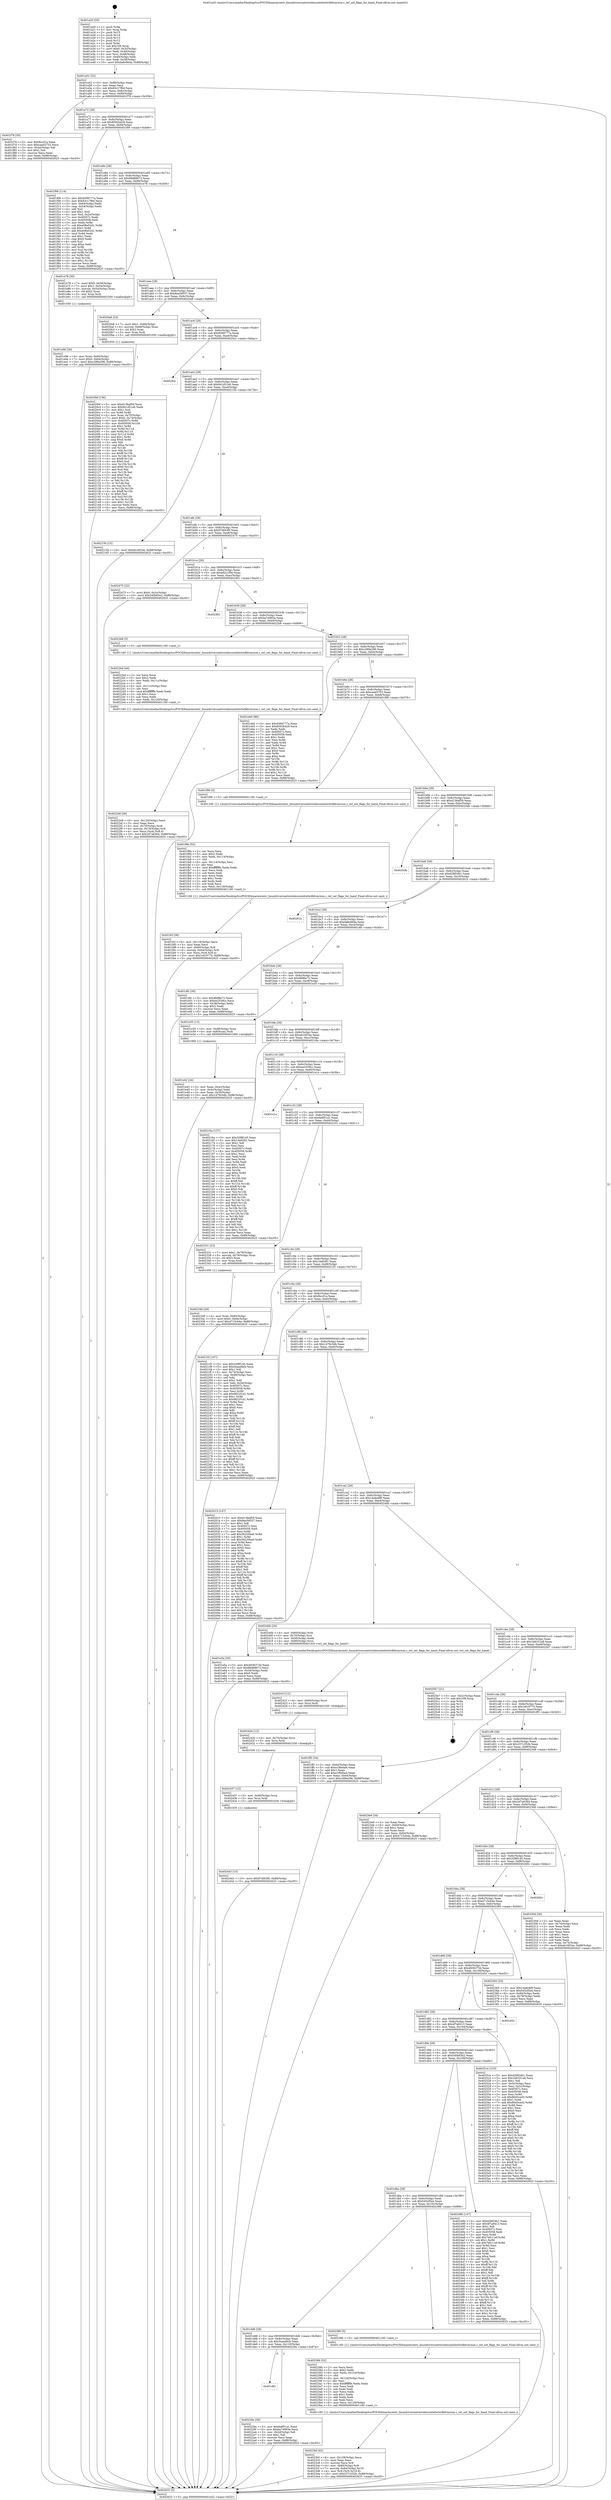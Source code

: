 digraph "0x401a20" {
  label = "0x401a20 (/mnt/c/Users/mathe/Desktop/tcc/POCII/binaries/extr_linuxdriversnetwirelessinteliwlwifidvmrxon.c_iwl_set_flags_for_band_Final-ollvm.out::main(0))"
  labelloc = "t"
  node[shape=record]

  Entry [label="",width=0.3,height=0.3,shape=circle,fillcolor=black,style=filled]
  "0x401a52" [label="{
     0x401a52 [32]\l
     | [instrs]\l
     &nbsp;&nbsp;0x401a52 \<+6\>: mov -0x88(%rbp),%eax\l
     &nbsp;&nbsp;0x401a58 \<+2\>: mov %eax,%ecx\l
     &nbsp;&nbsp;0x401a5a \<+6\>: sub $0x83c17f6d,%ecx\l
     &nbsp;&nbsp;0x401a60 \<+6\>: mov %eax,-0x8c(%rbp)\l
     &nbsp;&nbsp;0x401a66 \<+6\>: mov %ecx,-0x90(%rbp)\l
     &nbsp;&nbsp;0x401a6c \<+6\>: je 0000000000401f78 \<main+0x558\>\l
  }"]
  "0x401f78" [label="{
     0x401f78 [30]\l
     | [instrs]\l
     &nbsp;&nbsp;0x401f78 \<+5\>: mov $0xfbccf1a,%eax\l
     &nbsp;&nbsp;0x401f7d \<+5\>: mov $0xcaad3753,%ecx\l
     &nbsp;&nbsp;0x401f82 \<+3\>: mov -0x2e(%rbp),%dl\l
     &nbsp;&nbsp;0x401f85 \<+3\>: test $0x1,%dl\l
     &nbsp;&nbsp;0x401f88 \<+3\>: cmovne %ecx,%eax\l
     &nbsp;&nbsp;0x401f8b \<+6\>: mov %eax,-0x88(%rbp)\l
     &nbsp;&nbsp;0x401f91 \<+5\>: jmp 0000000000402625 \<main+0xc05\>\l
  }"]
  "0x401a72" [label="{
     0x401a72 [28]\l
     | [instrs]\l
     &nbsp;&nbsp;0x401a72 \<+5\>: jmp 0000000000401a77 \<main+0x57\>\l
     &nbsp;&nbsp;0x401a77 \<+6\>: mov -0x8c(%rbp),%eax\l
     &nbsp;&nbsp;0x401a7d \<+5\>: sub $0x8592b429,%eax\l
     &nbsp;&nbsp;0x401a82 \<+6\>: mov %eax,-0x94(%rbp)\l
     &nbsp;&nbsp;0x401a88 \<+6\>: je 0000000000401f06 \<main+0x4e6\>\l
  }"]
  Exit [label="",width=0.3,height=0.3,shape=circle,fillcolor=black,style=filled,peripheries=2]
  "0x401f06" [label="{
     0x401f06 [114]\l
     | [instrs]\l
     &nbsp;&nbsp;0x401f06 \<+5\>: mov $0x9399777a,%eax\l
     &nbsp;&nbsp;0x401f0b \<+5\>: mov $0x83c17f6d,%ecx\l
     &nbsp;&nbsp;0x401f10 \<+3\>: mov -0x64(%rbp),%edx\l
     &nbsp;&nbsp;0x401f13 \<+3\>: cmp -0x54(%rbp),%edx\l
     &nbsp;&nbsp;0x401f16 \<+4\>: setl %sil\l
     &nbsp;&nbsp;0x401f1a \<+4\>: and $0x1,%sil\l
     &nbsp;&nbsp;0x401f1e \<+4\>: mov %sil,-0x2e(%rbp)\l
     &nbsp;&nbsp;0x401f22 \<+7\>: mov 0x40507c,%edx\l
     &nbsp;&nbsp;0x401f29 \<+7\>: mov 0x405058,%edi\l
     &nbsp;&nbsp;0x401f30 \<+3\>: mov %edx,%r8d\l
     &nbsp;&nbsp;0x401f33 \<+7\>: sub $0xe08a52d1,%r8d\l
     &nbsp;&nbsp;0x401f3a \<+4\>: sub $0x1,%r8d\l
     &nbsp;&nbsp;0x401f3e \<+7\>: add $0xe08a52d1,%r8d\l
     &nbsp;&nbsp;0x401f45 \<+4\>: imul %r8d,%edx\l
     &nbsp;&nbsp;0x401f49 \<+3\>: and $0x1,%edx\l
     &nbsp;&nbsp;0x401f4c \<+3\>: cmp $0x0,%edx\l
     &nbsp;&nbsp;0x401f4f \<+4\>: sete %sil\l
     &nbsp;&nbsp;0x401f53 \<+3\>: cmp $0xa,%edi\l
     &nbsp;&nbsp;0x401f56 \<+4\>: setl %r9b\l
     &nbsp;&nbsp;0x401f5a \<+3\>: mov %sil,%r10b\l
     &nbsp;&nbsp;0x401f5d \<+3\>: and %r9b,%r10b\l
     &nbsp;&nbsp;0x401f60 \<+3\>: xor %r9b,%sil\l
     &nbsp;&nbsp;0x401f63 \<+3\>: or %sil,%r10b\l
     &nbsp;&nbsp;0x401f66 \<+4\>: test $0x1,%r10b\l
     &nbsp;&nbsp;0x401f6a \<+3\>: cmovne %ecx,%eax\l
     &nbsp;&nbsp;0x401f6d \<+6\>: mov %eax,-0x88(%rbp)\l
     &nbsp;&nbsp;0x401f73 \<+5\>: jmp 0000000000402625 \<main+0xc05\>\l
  }"]
  "0x401a8e" [label="{
     0x401a8e [28]\l
     | [instrs]\l
     &nbsp;&nbsp;0x401a8e \<+5\>: jmp 0000000000401a93 \<main+0x73\>\l
     &nbsp;&nbsp;0x401a93 \<+6\>: mov -0x8c(%rbp),%eax\l
     &nbsp;&nbsp;0x401a99 \<+5\>: sub $0x88d88673,%eax\l
     &nbsp;&nbsp;0x401a9e \<+6\>: mov %eax,-0x98(%rbp)\l
     &nbsp;&nbsp;0x401aa4 \<+6\>: je 0000000000401e78 \<main+0x458\>\l
  }"]
  "0x402443" [label="{
     0x402443 [15]\l
     | [instrs]\l
     &nbsp;&nbsp;0x402443 \<+10\>: movl $0x97df43f0,-0x88(%rbp)\l
     &nbsp;&nbsp;0x40244d \<+5\>: jmp 0000000000402625 \<main+0xc05\>\l
  }"]
  "0x401e78" [label="{
     0x401e78 [30]\l
     | [instrs]\l
     &nbsp;&nbsp;0x401e78 \<+7\>: movl $0x0,-0x50(%rbp)\l
     &nbsp;&nbsp;0x401e7f \<+7\>: movl $0x1,-0x54(%rbp)\l
     &nbsp;&nbsp;0x401e86 \<+4\>: movslq -0x54(%rbp),%rax\l
     &nbsp;&nbsp;0x401e8a \<+4\>: shl $0x2,%rax\l
     &nbsp;&nbsp;0x401e8e \<+3\>: mov %rax,%rdi\l
     &nbsp;&nbsp;0x401e91 \<+5\>: call 0000000000401050 \<malloc@plt\>\l
     | [calls]\l
     &nbsp;&nbsp;0x401050 \{1\} (unknown)\l
  }"]
  "0x401aaa" [label="{
     0x401aaa [28]\l
     | [instrs]\l
     &nbsp;&nbsp;0x401aaa \<+5\>: jmp 0000000000401aaf \<main+0x8f\>\l
     &nbsp;&nbsp;0x401aaf \<+6\>: mov -0x8c(%rbp),%eax\l
     &nbsp;&nbsp;0x401ab5 \<+5\>: sub $0x8ea59557,%eax\l
     &nbsp;&nbsp;0x401aba \<+6\>: mov %eax,-0x9c(%rbp)\l
     &nbsp;&nbsp;0x401ac0 \<+6\>: je 00000000004020a8 \<main+0x688\>\l
  }"]
  "0x402437" [label="{
     0x402437 [12]\l
     | [instrs]\l
     &nbsp;&nbsp;0x402437 \<+4\>: mov -0x80(%rbp),%rcx\l
     &nbsp;&nbsp;0x40243b \<+3\>: mov %rcx,%rdi\l
     &nbsp;&nbsp;0x40243e \<+5\>: call 0000000000401030 \<free@plt\>\l
     | [calls]\l
     &nbsp;&nbsp;0x401030 \{1\} (unknown)\l
  }"]
  "0x4020a8" [label="{
     0x4020a8 [23]\l
     | [instrs]\l
     &nbsp;&nbsp;0x4020a8 \<+7\>: movl $0x1,-0x68(%rbp)\l
     &nbsp;&nbsp;0x4020af \<+4\>: movslq -0x68(%rbp),%rax\l
     &nbsp;&nbsp;0x4020b3 \<+4\>: shl $0x2,%rax\l
     &nbsp;&nbsp;0x4020b7 \<+3\>: mov %rax,%rdi\l
     &nbsp;&nbsp;0x4020ba \<+5\>: call 0000000000401050 \<malloc@plt\>\l
     | [calls]\l
     &nbsp;&nbsp;0x401050 \{1\} (unknown)\l
  }"]
  "0x401ac6" [label="{
     0x401ac6 [28]\l
     | [instrs]\l
     &nbsp;&nbsp;0x401ac6 \<+5\>: jmp 0000000000401acb \<main+0xab\>\l
     &nbsp;&nbsp;0x401acb \<+6\>: mov -0x8c(%rbp),%eax\l
     &nbsp;&nbsp;0x401ad1 \<+5\>: sub $0x9399777a,%eax\l
     &nbsp;&nbsp;0x401ad6 \<+6\>: mov %eax,-0xa0(%rbp)\l
     &nbsp;&nbsp;0x401adc \<+6\>: je 00000000004025cc \<main+0xbac\>\l
  }"]
  "0x40242b" [label="{
     0x40242b [12]\l
     | [instrs]\l
     &nbsp;&nbsp;0x40242b \<+4\>: mov -0x70(%rbp),%rcx\l
     &nbsp;&nbsp;0x40242f \<+3\>: mov %rcx,%rdi\l
     &nbsp;&nbsp;0x402432 \<+5\>: call 0000000000401030 \<free@plt\>\l
     | [calls]\l
     &nbsp;&nbsp;0x401030 \{1\} (unknown)\l
  }"]
  "0x4025cc" [label="{
     0x4025cc\l
  }", style=dashed]
  "0x401ae2" [label="{
     0x401ae2 [28]\l
     | [instrs]\l
     &nbsp;&nbsp;0x401ae2 \<+5\>: jmp 0000000000401ae7 \<main+0xc7\>\l
     &nbsp;&nbsp;0x401ae7 \<+6\>: mov -0x8c(%rbp),%eax\l
     &nbsp;&nbsp;0x401aed \<+5\>: sub $0x941d51e6,%eax\l
     &nbsp;&nbsp;0x401af2 \<+6\>: mov %eax,-0xa4(%rbp)\l
     &nbsp;&nbsp;0x401af8 \<+6\>: je 000000000040215b \<main+0x73b\>\l
  }"]
  "0x40241f" [label="{
     0x40241f [12]\l
     | [instrs]\l
     &nbsp;&nbsp;0x40241f \<+4\>: mov -0x60(%rbp),%rcx\l
     &nbsp;&nbsp;0x402423 \<+3\>: mov %rcx,%rdi\l
     &nbsp;&nbsp;0x402426 \<+5\>: call 0000000000401030 \<free@plt\>\l
     | [calls]\l
     &nbsp;&nbsp;0x401030 \{1\} (unknown)\l
  }"]
  "0x40215b" [label="{
     0x40215b [15]\l
     | [instrs]\l
     &nbsp;&nbsp;0x40215b \<+10\>: movl $0xeb16f1be,-0x88(%rbp)\l
     &nbsp;&nbsp;0x402165 \<+5\>: jmp 0000000000402625 \<main+0xc05\>\l
  }"]
  "0x401afe" [label="{
     0x401afe [28]\l
     | [instrs]\l
     &nbsp;&nbsp;0x401afe \<+5\>: jmp 0000000000401b03 \<main+0xe3\>\l
     &nbsp;&nbsp;0x401b03 \<+6\>: mov -0x8c(%rbp),%eax\l
     &nbsp;&nbsp;0x401b09 \<+5\>: sub $0x97df43f0,%eax\l
     &nbsp;&nbsp;0x401b0e \<+6\>: mov %eax,-0xa8(%rbp)\l
     &nbsp;&nbsp;0x401b14 \<+6\>: je 0000000000402475 \<main+0xa55\>\l
  }"]
  "0x4023bf" [label="{
     0x4023bf [42]\l
     | [instrs]\l
     &nbsp;&nbsp;0x4023bf \<+6\>: mov -0x128(%rbp),%ecx\l
     &nbsp;&nbsp;0x4023c5 \<+3\>: imul %eax,%ecx\l
     &nbsp;&nbsp;0x4023c8 \<+3\>: movslq %ecx,%r8\l
     &nbsp;&nbsp;0x4023cb \<+4\>: mov -0x80(%rbp),%r9\l
     &nbsp;&nbsp;0x4023cf \<+7\>: movslq -0x84(%rbp),%r10\l
     &nbsp;&nbsp;0x4023d6 \<+4\>: mov %r8,(%r9,%r10,8)\l
     &nbsp;&nbsp;0x4023da \<+10\>: movl $0x257c352b,-0x88(%rbp)\l
     &nbsp;&nbsp;0x4023e4 \<+5\>: jmp 0000000000402625 \<main+0xc05\>\l
  }"]
  "0x402475" [label="{
     0x402475 [22]\l
     | [instrs]\l
     &nbsp;&nbsp;0x402475 \<+7\>: movl $0x0,-0x3c(%rbp)\l
     &nbsp;&nbsp;0x40247c \<+10\>: movl $0x540b83e2,-0x88(%rbp)\l
     &nbsp;&nbsp;0x402486 \<+5\>: jmp 0000000000402625 \<main+0xc05\>\l
  }"]
  "0x401b1a" [label="{
     0x401b1a [28]\l
     | [instrs]\l
     &nbsp;&nbsp;0x401b1a \<+5\>: jmp 0000000000401b1f \<main+0xff\>\l
     &nbsp;&nbsp;0x401b1f \<+6\>: mov -0x8c(%rbp),%eax\l
     &nbsp;&nbsp;0x401b25 \<+5\>: sub $0xad2c1f0e,%eax\l
     &nbsp;&nbsp;0x401b2a \<+6\>: mov %eax,-0xac(%rbp)\l
     &nbsp;&nbsp;0x401b30 \<+6\>: je 0000000000402461 \<main+0xa41\>\l
  }"]
  "0x40238b" [label="{
     0x40238b [52]\l
     | [instrs]\l
     &nbsp;&nbsp;0x40238b \<+2\>: xor %ecx,%ecx\l
     &nbsp;&nbsp;0x40238d \<+5\>: mov $0x2,%edx\l
     &nbsp;&nbsp;0x402392 \<+6\>: mov %edx,-0x124(%rbp)\l
     &nbsp;&nbsp;0x402398 \<+1\>: cltd\l
     &nbsp;&nbsp;0x402399 \<+6\>: mov -0x124(%rbp),%esi\l
     &nbsp;&nbsp;0x40239f \<+2\>: idiv %esi\l
     &nbsp;&nbsp;0x4023a1 \<+6\>: imul $0xfffffffe,%edx,%edx\l
     &nbsp;&nbsp;0x4023a7 \<+2\>: mov %ecx,%edi\l
     &nbsp;&nbsp;0x4023a9 \<+2\>: sub %edx,%edi\l
     &nbsp;&nbsp;0x4023ab \<+2\>: mov %ecx,%edx\l
     &nbsp;&nbsp;0x4023ad \<+3\>: sub $0x1,%edx\l
     &nbsp;&nbsp;0x4023b0 \<+2\>: add %edx,%edi\l
     &nbsp;&nbsp;0x4023b2 \<+2\>: sub %edi,%ecx\l
     &nbsp;&nbsp;0x4023b4 \<+6\>: mov %ecx,-0x128(%rbp)\l
     &nbsp;&nbsp;0x4023ba \<+5\>: call 0000000000401160 \<next_i\>\l
     | [calls]\l
     &nbsp;&nbsp;0x401160 \{1\} (/mnt/c/Users/mathe/Desktop/tcc/POCII/binaries/extr_linuxdriversnetwirelessinteliwlwifidvmrxon.c_iwl_set_flags_for_band_Final-ollvm.out::next_i)\l
  }"]
  "0x402461" [label="{
     0x402461\l
  }", style=dashed]
  "0x401b36" [label="{
     0x401b36 [28]\l
     | [instrs]\l
     &nbsp;&nbsp;0x401b36 \<+5\>: jmp 0000000000401b3b \<main+0x11b\>\l
     &nbsp;&nbsp;0x401b3b \<+6\>: mov -0x8c(%rbp),%eax\l
     &nbsp;&nbsp;0x401b41 \<+5\>: sub $0xba74993a,%eax\l
     &nbsp;&nbsp;0x401b46 \<+6\>: mov %eax,-0xb0(%rbp)\l
     &nbsp;&nbsp;0x401b4c \<+6\>: je 00000000004022b8 \<main+0x898\>\l
  }"]
  "0x402348" [label="{
     0x402348 [29]\l
     | [instrs]\l
     &nbsp;&nbsp;0x402348 \<+4\>: mov %rax,-0x80(%rbp)\l
     &nbsp;&nbsp;0x40234c \<+10\>: movl $0x0,-0x84(%rbp)\l
     &nbsp;&nbsp;0x402356 \<+10\>: movl $0x4715cb4e,-0x88(%rbp)\l
     &nbsp;&nbsp;0x402360 \<+5\>: jmp 0000000000402625 \<main+0xc05\>\l
  }"]
  "0x4022b8" [label="{
     0x4022b8 [5]\l
     | [instrs]\l
     &nbsp;&nbsp;0x4022b8 \<+5\>: call 0000000000401160 \<next_i\>\l
     | [calls]\l
     &nbsp;&nbsp;0x401160 \{1\} (/mnt/c/Users/mathe/Desktop/tcc/POCII/binaries/extr_linuxdriversnetwirelessinteliwlwifidvmrxon.c_iwl_set_flags_for_band_Final-ollvm.out::next_i)\l
  }"]
  "0x401b52" [label="{
     0x401b52 [28]\l
     | [instrs]\l
     &nbsp;&nbsp;0x401b52 \<+5\>: jmp 0000000000401b57 \<main+0x137\>\l
     &nbsp;&nbsp;0x401b57 \<+6\>: mov -0x8c(%rbp),%eax\l
     &nbsp;&nbsp;0x401b5d \<+5\>: sub $0xc289a296,%eax\l
     &nbsp;&nbsp;0x401b62 \<+6\>: mov %eax,-0xb4(%rbp)\l
     &nbsp;&nbsp;0x401b68 \<+6\>: je 0000000000401eb0 \<main+0x490\>\l
  }"]
  "0x4022e9" [label="{
     0x4022e9 [36]\l
     | [instrs]\l
     &nbsp;&nbsp;0x4022e9 \<+6\>: mov -0x120(%rbp),%ecx\l
     &nbsp;&nbsp;0x4022ef \<+3\>: imul %eax,%ecx\l
     &nbsp;&nbsp;0x4022f2 \<+4\>: mov -0x70(%rbp),%rdi\l
     &nbsp;&nbsp;0x4022f6 \<+4\>: movslq -0x74(%rbp),%r8\l
     &nbsp;&nbsp;0x4022fa \<+4\>: mov %ecx,(%rdi,%r8,4)\l
     &nbsp;&nbsp;0x4022fe \<+10\>: movl $0x2d7a6364,-0x88(%rbp)\l
     &nbsp;&nbsp;0x402308 \<+5\>: jmp 0000000000402625 \<main+0xc05\>\l
  }"]
  "0x401eb0" [label="{
     0x401eb0 [86]\l
     | [instrs]\l
     &nbsp;&nbsp;0x401eb0 \<+5\>: mov $0x9399777a,%eax\l
     &nbsp;&nbsp;0x401eb5 \<+5\>: mov $0x8592b429,%ecx\l
     &nbsp;&nbsp;0x401eba \<+2\>: xor %edx,%edx\l
     &nbsp;&nbsp;0x401ebc \<+7\>: mov 0x40507c,%esi\l
     &nbsp;&nbsp;0x401ec3 \<+7\>: mov 0x405058,%edi\l
     &nbsp;&nbsp;0x401eca \<+3\>: sub $0x1,%edx\l
     &nbsp;&nbsp;0x401ecd \<+3\>: mov %esi,%r8d\l
     &nbsp;&nbsp;0x401ed0 \<+3\>: add %edx,%r8d\l
     &nbsp;&nbsp;0x401ed3 \<+4\>: imul %r8d,%esi\l
     &nbsp;&nbsp;0x401ed7 \<+3\>: and $0x1,%esi\l
     &nbsp;&nbsp;0x401eda \<+3\>: cmp $0x0,%esi\l
     &nbsp;&nbsp;0x401edd \<+4\>: sete %r9b\l
     &nbsp;&nbsp;0x401ee1 \<+3\>: cmp $0xa,%edi\l
     &nbsp;&nbsp;0x401ee4 \<+4\>: setl %r10b\l
     &nbsp;&nbsp;0x401ee8 \<+3\>: mov %r9b,%r11b\l
     &nbsp;&nbsp;0x401eeb \<+3\>: and %r10b,%r11b\l
     &nbsp;&nbsp;0x401eee \<+3\>: xor %r10b,%r9b\l
     &nbsp;&nbsp;0x401ef1 \<+3\>: or %r9b,%r11b\l
     &nbsp;&nbsp;0x401ef4 \<+4\>: test $0x1,%r11b\l
     &nbsp;&nbsp;0x401ef8 \<+3\>: cmovne %ecx,%eax\l
     &nbsp;&nbsp;0x401efb \<+6\>: mov %eax,-0x88(%rbp)\l
     &nbsp;&nbsp;0x401f01 \<+5\>: jmp 0000000000402625 \<main+0xc05\>\l
  }"]
  "0x401b6e" [label="{
     0x401b6e [28]\l
     | [instrs]\l
     &nbsp;&nbsp;0x401b6e \<+5\>: jmp 0000000000401b73 \<main+0x153\>\l
     &nbsp;&nbsp;0x401b73 \<+6\>: mov -0x8c(%rbp),%eax\l
     &nbsp;&nbsp;0x401b79 \<+5\>: sub $0xcaad3753,%eax\l
     &nbsp;&nbsp;0x401b7e \<+6\>: mov %eax,-0xb8(%rbp)\l
     &nbsp;&nbsp;0x401b84 \<+6\>: je 0000000000401f96 \<main+0x576\>\l
  }"]
  "0x4022bd" [label="{
     0x4022bd [44]\l
     | [instrs]\l
     &nbsp;&nbsp;0x4022bd \<+2\>: xor %ecx,%ecx\l
     &nbsp;&nbsp;0x4022bf \<+5\>: mov $0x2,%edx\l
     &nbsp;&nbsp;0x4022c4 \<+6\>: mov %edx,-0x11c(%rbp)\l
     &nbsp;&nbsp;0x4022ca \<+1\>: cltd\l
     &nbsp;&nbsp;0x4022cb \<+6\>: mov -0x11c(%rbp),%esi\l
     &nbsp;&nbsp;0x4022d1 \<+2\>: idiv %esi\l
     &nbsp;&nbsp;0x4022d3 \<+6\>: imul $0xfffffffe,%edx,%edx\l
     &nbsp;&nbsp;0x4022d9 \<+3\>: sub $0x1,%ecx\l
     &nbsp;&nbsp;0x4022dc \<+2\>: sub %ecx,%edx\l
     &nbsp;&nbsp;0x4022de \<+6\>: mov %edx,-0x120(%rbp)\l
     &nbsp;&nbsp;0x4022e4 \<+5\>: call 0000000000401160 \<next_i\>\l
     | [calls]\l
     &nbsp;&nbsp;0x401160 \{1\} (/mnt/c/Users/mathe/Desktop/tcc/POCII/binaries/extr_linuxdriversnetwirelessinteliwlwifidvmrxon.c_iwl_set_flags_for_band_Final-ollvm.out::next_i)\l
  }"]
  "0x401f96" [label="{
     0x401f96 [5]\l
     | [instrs]\l
     &nbsp;&nbsp;0x401f96 \<+5\>: call 0000000000401160 \<next_i\>\l
     | [calls]\l
     &nbsp;&nbsp;0x401160 \{1\} (/mnt/c/Users/mathe/Desktop/tcc/POCII/binaries/extr_linuxdriversnetwirelessinteliwlwifidvmrxon.c_iwl_set_flags_for_band_Final-ollvm.out::next_i)\l
  }"]
  "0x401b8a" [label="{
     0x401b8a [28]\l
     | [instrs]\l
     &nbsp;&nbsp;0x401b8a \<+5\>: jmp 0000000000401b8f \<main+0x16f\>\l
     &nbsp;&nbsp;0x401b8f \<+6\>: mov -0x8c(%rbp),%eax\l
     &nbsp;&nbsp;0x401b95 \<+5\>: sub $0xd136af59,%eax\l
     &nbsp;&nbsp;0x401b9a \<+6\>: mov %eax,-0xbc(%rbp)\l
     &nbsp;&nbsp;0x401ba0 \<+6\>: je 00000000004025db \<main+0xbbb\>\l
  }"]
  "0x401df2" [label="{
     0x401df2\l
  }", style=dashed]
  "0x4025db" [label="{
     0x4025db\l
  }", style=dashed]
  "0x401ba6" [label="{
     0x401ba6 [28]\l
     | [instrs]\l
     &nbsp;&nbsp;0x401ba6 \<+5\>: jmp 0000000000401bab \<main+0x18b\>\l
     &nbsp;&nbsp;0x401bab \<+6\>: mov -0x8c(%rbp),%eax\l
     &nbsp;&nbsp;0x401bb1 \<+5\>: sub $0xd29f24b1,%eax\l
     &nbsp;&nbsp;0x401bb6 \<+6\>: mov %eax,-0xc0(%rbp)\l
     &nbsp;&nbsp;0x401bbc \<+6\>: je 000000000040261b \<main+0xbfb\>\l
  }"]
  "0x40229a" [label="{
     0x40229a [30]\l
     | [instrs]\l
     &nbsp;&nbsp;0x40229a \<+5\>: mov $0xfa8f51a1,%eax\l
     &nbsp;&nbsp;0x40229f \<+5\>: mov $0xba74993a,%ecx\l
     &nbsp;&nbsp;0x4022a4 \<+3\>: mov -0x2d(%rbp),%dl\l
     &nbsp;&nbsp;0x4022a7 \<+3\>: test $0x1,%dl\l
     &nbsp;&nbsp;0x4022aa \<+3\>: cmovne %ecx,%eax\l
     &nbsp;&nbsp;0x4022ad \<+6\>: mov %eax,-0x88(%rbp)\l
     &nbsp;&nbsp;0x4022b3 \<+5\>: jmp 0000000000402625 \<main+0xc05\>\l
  }"]
  "0x40261b" [label="{
     0x40261b\l
  }", style=dashed]
  "0x401bc2" [label="{
     0x401bc2 [28]\l
     | [instrs]\l
     &nbsp;&nbsp;0x401bc2 \<+5\>: jmp 0000000000401bc7 \<main+0x1a7\>\l
     &nbsp;&nbsp;0x401bc7 \<+6\>: mov -0x8c(%rbp),%eax\l
     &nbsp;&nbsp;0x401bcd \<+5\>: sub $0xda8c664a,%eax\l
     &nbsp;&nbsp;0x401bd2 \<+6\>: mov %eax,-0xc4(%rbp)\l
     &nbsp;&nbsp;0x401bd8 \<+6\>: je 0000000000401dfc \<main+0x3dc\>\l
  }"]
  "0x401dd6" [label="{
     0x401dd6 [28]\l
     | [instrs]\l
     &nbsp;&nbsp;0x401dd6 \<+5\>: jmp 0000000000401ddb \<main+0x3bb\>\l
     &nbsp;&nbsp;0x401ddb \<+6\>: mov -0x8c(%rbp),%eax\l
     &nbsp;&nbsp;0x401de1 \<+5\>: sub $0x5eaed6cb,%eax\l
     &nbsp;&nbsp;0x401de6 \<+6\>: mov %eax,-0x110(%rbp)\l
     &nbsp;&nbsp;0x401dec \<+6\>: je 000000000040229a \<main+0x87a\>\l
  }"]
  "0x401dfc" [label="{
     0x401dfc [30]\l
     | [instrs]\l
     &nbsp;&nbsp;0x401dfc \<+5\>: mov $0xdfdf6e72,%eax\l
     &nbsp;&nbsp;0x401e01 \<+5\>: mov $0xee2539cc,%ecx\l
     &nbsp;&nbsp;0x401e06 \<+3\>: mov -0x38(%rbp),%edx\l
     &nbsp;&nbsp;0x401e09 \<+3\>: cmp $0x2,%edx\l
     &nbsp;&nbsp;0x401e0c \<+3\>: cmovne %ecx,%eax\l
     &nbsp;&nbsp;0x401e0f \<+6\>: mov %eax,-0x88(%rbp)\l
     &nbsp;&nbsp;0x401e15 \<+5\>: jmp 0000000000402625 \<main+0xc05\>\l
  }"]
  "0x401bde" [label="{
     0x401bde [28]\l
     | [instrs]\l
     &nbsp;&nbsp;0x401bde \<+5\>: jmp 0000000000401be3 \<main+0x1c3\>\l
     &nbsp;&nbsp;0x401be3 \<+6\>: mov -0x8c(%rbp),%eax\l
     &nbsp;&nbsp;0x401be9 \<+5\>: sub $0xdfdf6e72,%eax\l
     &nbsp;&nbsp;0x401bee \<+6\>: mov %eax,-0xc8(%rbp)\l
     &nbsp;&nbsp;0x401bf4 \<+6\>: je 0000000000401e35 \<main+0x415\>\l
  }"]
  "0x402625" [label="{
     0x402625 [5]\l
     | [instrs]\l
     &nbsp;&nbsp;0x402625 \<+5\>: jmp 0000000000401a52 \<main+0x32\>\l
  }"]
  "0x401a20" [label="{
     0x401a20 [50]\l
     | [instrs]\l
     &nbsp;&nbsp;0x401a20 \<+1\>: push %rbp\l
     &nbsp;&nbsp;0x401a21 \<+3\>: mov %rsp,%rbp\l
     &nbsp;&nbsp;0x401a24 \<+2\>: push %r15\l
     &nbsp;&nbsp;0x401a26 \<+2\>: push %r14\l
     &nbsp;&nbsp;0x401a28 \<+2\>: push %r13\l
     &nbsp;&nbsp;0x401a2a \<+2\>: push %r12\l
     &nbsp;&nbsp;0x401a2c \<+1\>: push %rbx\l
     &nbsp;&nbsp;0x401a2d \<+7\>: sub $0x108,%rsp\l
     &nbsp;&nbsp;0x401a34 \<+7\>: movl $0x0,-0x3c(%rbp)\l
     &nbsp;&nbsp;0x401a3b \<+3\>: mov %edi,-0x40(%rbp)\l
     &nbsp;&nbsp;0x401a3e \<+4\>: mov %rsi,-0x48(%rbp)\l
     &nbsp;&nbsp;0x401a42 \<+3\>: mov -0x40(%rbp),%edi\l
     &nbsp;&nbsp;0x401a45 \<+3\>: mov %edi,-0x38(%rbp)\l
     &nbsp;&nbsp;0x401a48 \<+10\>: movl $0xda8c664a,-0x88(%rbp)\l
  }"]
  "0x402386" [label="{
     0x402386 [5]\l
     | [instrs]\l
     &nbsp;&nbsp;0x402386 \<+5\>: call 0000000000401160 \<next_i\>\l
     | [calls]\l
     &nbsp;&nbsp;0x401160 \{1\} (/mnt/c/Users/mathe/Desktop/tcc/POCII/binaries/extr_linuxdriversnetwirelessinteliwlwifidvmrxon.c_iwl_set_flags_for_band_Final-ollvm.out::next_i)\l
  }"]
  "0x401e35" [label="{
     0x401e35 [13]\l
     | [instrs]\l
     &nbsp;&nbsp;0x401e35 \<+4\>: mov -0x48(%rbp),%rax\l
     &nbsp;&nbsp;0x401e39 \<+4\>: mov 0x8(%rax),%rdi\l
     &nbsp;&nbsp;0x401e3d \<+5\>: call 0000000000401060 \<atoi@plt\>\l
     | [calls]\l
     &nbsp;&nbsp;0x401060 \{1\} (unknown)\l
  }"]
  "0x401bfa" [label="{
     0x401bfa [28]\l
     | [instrs]\l
     &nbsp;&nbsp;0x401bfa \<+5\>: jmp 0000000000401bff \<main+0x1df\>\l
     &nbsp;&nbsp;0x401bff \<+6\>: mov -0x8c(%rbp),%eax\l
     &nbsp;&nbsp;0x401c05 \<+5\>: sub $0xeb16f1be,%eax\l
     &nbsp;&nbsp;0x401c0a \<+6\>: mov %eax,-0xcc(%rbp)\l
     &nbsp;&nbsp;0x401c10 \<+6\>: je 000000000040216a \<main+0x74a\>\l
  }"]
  "0x401e42" [label="{
     0x401e42 [24]\l
     | [instrs]\l
     &nbsp;&nbsp;0x401e42 \<+3\>: mov %eax,-0x4c(%rbp)\l
     &nbsp;&nbsp;0x401e45 \<+3\>: mov -0x4c(%rbp),%eax\l
     &nbsp;&nbsp;0x401e48 \<+3\>: mov %eax,-0x34(%rbp)\l
     &nbsp;&nbsp;0x401e4b \<+10\>: movl $0x1479c5db,-0x88(%rbp)\l
     &nbsp;&nbsp;0x401e55 \<+5\>: jmp 0000000000402625 \<main+0xc05\>\l
  }"]
  "0x401dba" [label="{
     0x401dba [28]\l
     | [instrs]\l
     &nbsp;&nbsp;0x401dba \<+5\>: jmp 0000000000401dbf \<main+0x39f\>\l
     &nbsp;&nbsp;0x401dbf \<+6\>: mov -0x8c(%rbp),%eax\l
     &nbsp;&nbsp;0x401dc5 \<+5\>: sub $0x545cf5a4,%eax\l
     &nbsp;&nbsp;0x401dca \<+6\>: mov %eax,-0x10c(%rbp)\l
     &nbsp;&nbsp;0x401dd0 \<+6\>: je 0000000000402386 \<main+0x966\>\l
  }"]
  "0x40216a" [label="{
     0x40216a [137]\l
     | [instrs]\l
     &nbsp;&nbsp;0x40216a \<+5\>: mov $0x32f8f145,%eax\l
     &nbsp;&nbsp;0x40216f \<+5\>: mov $0x14e9281,%ecx\l
     &nbsp;&nbsp;0x402174 \<+2\>: mov $0x1,%dl\l
     &nbsp;&nbsp;0x402176 \<+2\>: xor %esi,%esi\l
     &nbsp;&nbsp;0x402178 \<+7\>: mov 0x40507c,%edi\l
     &nbsp;&nbsp;0x40217f \<+8\>: mov 0x405058,%r8d\l
     &nbsp;&nbsp;0x402187 \<+3\>: sub $0x1,%esi\l
     &nbsp;&nbsp;0x40218a \<+3\>: mov %edi,%r9d\l
     &nbsp;&nbsp;0x40218d \<+3\>: add %esi,%r9d\l
     &nbsp;&nbsp;0x402190 \<+4\>: imul %r9d,%edi\l
     &nbsp;&nbsp;0x402194 \<+3\>: and $0x1,%edi\l
     &nbsp;&nbsp;0x402197 \<+3\>: cmp $0x0,%edi\l
     &nbsp;&nbsp;0x40219a \<+4\>: sete %r10b\l
     &nbsp;&nbsp;0x40219e \<+4\>: cmp $0xa,%r8d\l
     &nbsp;&nbsp;0x4021a2 \<+4\>: setl %r11b\l
     &nbsp;&nbsp;0x4021a6 \<+3\>: mov %r10b,%bl\l
     &nbsp;&nbsp;0x4021a9 \<+3\>: xor $0xff,%bl\l
     &nbsp;&nbsp;0x4021ac \<+3\>: mov %r11b,%r14b\l
     &nbsp;&nbsp;0x4021af \<+4\>: xor $0xff,%r14b\l
     &nbsp;&nbsp;0x4021b3 \<+3\>: xor $0x0,%dl\l
     &nbsp;&nbsp;0x4021b6 \<+3\>: mov %bl,%r15b\l
     &nbsp;&nbsp;0x4021b9 \<+4\>: and $0x0,%r15b\l
     &nbsp;&nbsp;0x4021bd \<+3\>: and %dl,%r10b\l
     &nbsp;&nbsp;0x4021c0 \<+3\>: mov %r14b,%r12b\l
     &nbsp;&nbsp;0x4021c3 \<+4\>: and $0x0,%r12b\l
     &nbsp;&nbsp;0x4021c7 \<+3\>: and %dl,%r11b\l
     &nbsp;&nbsp;0x4021ca \<+3\>: or %r10b,%r15b\l
     &nbsp;&nbsp;0x4021cd \<+3\>: or %r11b,%r12b\l
     &nbsp;&nbsp;0x4021d0 \<+3\>: xor %r12b,%r15b\l
     &nbsp;&nbsp;0x4021d3 \<+3\>: or %r14b,%bl\l
     &nbsp;&nbsp;0x4021d6 \<+3\>: xor $0xff,%bl\l
     &nbsp;&nbsp;0x4021d9 \<+3\>: or $0x0,%dl\l
     &nbsp;&nbsp;0x4021dc \<+2\>: and %dl,%bl\l
     &nbsp;&nbsp;0x4021de \<+3\>: or %bl,%r15b\l
     &nbsp;&nbsp;0x4021e1 \<+4\>: test $0x1,%r15b\l
     &nbsp;&nbsp;0x4021e5 \<+3\>: cmovne %ecx,%eax\l
     &nbsp;&nbsp;0x4021e8 \<+6\>: mov %eax,-0x88(%rbp)\l
     &nbsp;&nbsp;0x4021ee \<+5\>: jmp 0000000000402625 \<main+0xc05\>\l
  }"]
  "0x401c16" [label="{
     0x401c16 [28]\l
     | [instrs]\l
     &nbsp;&nbsp;0x401c16 \<+5\>: jmp 0000000000401c1b \<main+0x1fb\>\l
     &nbsp;&nbsp;0x401c1b \<+6\>: mov -0x8c(%rbp),%eax\l
     &nbsp;&nbsp;0x401c21 \<+5\>: sub $0xee2539cc,%eax\l
     &nbsp;&nbsp;0x401c26 \<+6\>: mov %eax,-0xd0(%rbp)\l
     &nbsp;&nbsp;0x401c2c \<+6\>: je 0000000000401e1a \<main+0x3fa\>\l
  }"]
  "0x40248b" [label="{
     0x40248b [147]\l
     | [instrs]\l
     &nbsp;&nbsp;0x40248b \<+5\>: mov $0xd29f24b1,%eax\l
     &nbsp;&nbsp;0x402490 \<+5\>: mov $0x4f7a9413,%ecx\l
     &nbsp;&nbsp;0x402495 \<+2\>: mov $0x1,%dl\l
     &nbsp;&nbsp;0x402497 \<+7\>: mov 0x40507c,%esi\l
     &nbsp;&nbsp;0x40249e \<+7\>: mov 0x405058,%edi\l
     &nbsp;&nbsp;0x4024a5 \<+3\>: mov %esi,%r8d\l
     &nbsp;&nbsp;0x4024a8 \<+7\>: add $0x7efc11ef,%r8d\l
     &nbsp;&nbsp;0x4024af \<+4\>: sub $0x1,%r8d\l
     &nbsp;&nbsp;0x4024b3 \<+7\>: sub $0x7efc11ef,%r8d\l
     &nbsp;&nbsp;0x4024ba \<+4\>: imul %r8d,%esi\l
     &nbsp;&nbsp;0x4024be \<+3\>: and $0x1,%esi\l
     &nbsp;&nbsp;0x4024c1 \<+3\>: cmp $0x0,%esi\l
     &nbsp;&nbsp;0x4024c4 \<+4\>: sete %r9b\l
     &nbsp;&nbsp;0x4024c8 \<+3\>: cmp $0xa,%edi\l
     &nbsp;&nbsp;0x4024cb \<+4\>: setl %r10b\l
     &nbsp;&nbsp;0x4024cf \<+3\>: mov %r9b,%r11b\l
     &nbsp;&nbsp;0x4024d2 \<+4\>: xor $0xff,%r11b\l
     &nbsp;&nbsp;0x4024d6 \<+3\>: mov %r10b,%bl\l
     &nbsp;&nbsp;0x4024d9 \<+3\>: xor $0xff,%bl\l
     &nbsp;&nbsp;0x4024dc \<+3\>: xor $0x1,%dl\l
     &nbsp;&nbsp;0x4024df \<+3\>: mov %r11b,%r14b\l
     &nbsp;&nbsp;0x4024e2 \<+4\>: and $0xff,%r14b\l
     &nbsp;&nbsp;0x4024e6 \<+3\>: and %dl,%r9b\l
     &nbsp;&nbsp;0x4024e9 \<+3\>: mov %bl,%r15b\l
     &nbsp;&nbsp;0x4024ec \<+4\>: and $0xff,%r15b\l
     &nbsp;&nbsp;0x4024f0 \<+3\>: and %dl,%r10b\l
     &nbsp;&nbsp;0x4024f3 \<+3\>: or %r9b,%r14b\l
     &nbsp;&nbsp;0x4024f6 \<+3\>: or %r10b,%r15b\l
     &nbsp;&nbsp;0x4024f9 \<+3\>: xor %r15b,%r14b\l
     &nbsp;&nbsp;0x4024fc \<+3\>: or %bl,%r11b\l
     &nbsp;&nbsp;0x4024ff \<+4\>: xor $0xff,%r11b\l
     &nbsp;&nbsp;0x402503 \<+3\>: or $0x1,%dl\l
     &nbsp;&nbsp;0x402506 \<+3\>: and %dl,%r11b\l
     &nbsp;&nbsp;0x402509 \<+3\>: or %r11b,%r14b\l
     &nbsp;&nbsp;0x40250c \<+4\>: test $0x1,%r14b\l
     &nbsp;&nbsp;0x402510 \<+3\>: cmovne %ecx,%eax\l
     &nbsp;&nbsp;0x402513 \<+6\>: mov %eax,-0x88(%rbp)\l
     &nbsp;&nbsp;0x402519 \<+5\>: jmp 0000000000402625 \<main+0xc05\>\l
  }"]
  "0x401e1a" [label="{
     0x401e1a\l
  }", style=dashed]
  "0x401c32" [label="{
     0x401c32 [28]\l
     | [instrs]\l
     &nbsp;&nbsp;0x401c32 \<+5\>: jmp 0000000000401c37 \<main+0x217\>\l
     &nbsp;&nbsp;0x401c37 \<+6\>: mov -0x8c(%rbp),%eax\l
     &nbsp;&nbsp;0x401c3d \<+5\>: sub $0xfa8f51a1,%eax\l
     &nbsp;&nbsp;0x401c42 \<+6\>: mov %eax,-0xd4(%rbp)\l
     &nbsp;&nbsp;0x401c48 \<+6\>: je 0000000000402331 \<main+0x911\>\l
  }"]
  "0x401d9e" [label="{
     0x401d9e [28]\l
     | [instrs]\l
     &nbsp;&nbsp;0x401d9e \<+5\>: jmp 0000000000401da3 \<main+0x383\>\l
     &nbsp;&nbsp;0x401da3 \<+6\>: mov -0x8c(%rbp),%eax\l
     &nbsp;&nbsp;0x401da9 \<+5\>: sub $0x540b83e2,%eax\l
     &nbsp;&nbsp;0x401dae \<+6\>: mov %eax,-0x108(%rbp)\l
     &nbsp;&nbsp;0x401db4 \<+6\>: je 000000000040248b \<main+0xa6b\>\l
  }"]
  "0x402331" [label="{
     0x402331 [23]\l
     | [instrs]\l
     &nbsp;&nbsp;0x402331 \<+7\>: movl $0x1,-0x78(%rbp)\l
     &nbsp;&nbsp;0x402338 \<+4\>: movslq -0x78(%rbp),%rax\l
     &nbsp;&nbsp;0x40233c \<+4\>: shl $0x3,%rax\l
     &nbsp;&nbsp;0x402340 \<+3\>: mov %rax,%rdi\l
     &nbsp;&nbsp;0x402343 \<+5\>: call 0000000000401050 \<malloc@plt\>\l
     | [calls]\l
     &nbsp;&nbsp;0x401050 \{1\} (unknown)\l
  }"]
  "0x401c4e" [label="{
     0x401c4e [28]\l
     | [instrs]\l
     &nbsp;&nbsp;0x401c4e \<+5\>: jmp 0000000000401c53 \<main+0x233\>\l
     &nbsp;&nbsp;0x401c53 \<+6\>: mov -0x8c(%rbp),%eax\l
     &nbsp;&nbsp;0x401c59 \<+5\>: sub $0x14e9281,%eax\l
     &nbsp;&nbsp;0x401c5e \<+6\>: mov %eax,-0xd8(%rbp)\l
     &nbsp;&nbsp;0x401c64 \<+6\>: je 00000000004021f3 \<main+0x7d3\>\l
  }"]
  "0x40251e" [label="{
     0x40251e [153]\l
     | [instrs]\l
     &nbsp;&nbsp;0x40251e \<+5\>: mov $0xd29f24b1,%eax\l
     &nbsp;&nbsp;0x402523 \<+5\>: mov $0x1b6331a8,%ecx\l
     &nbsp;&nbsp;0x402528 \<+2\>: mov $0x1,%dl\l
     &nbsp;&nbsp;0x40252a \<+3\>: mov -0x3c(%rbp),%esi\l
     &nbsp;&nbsp;0x40252d \<+3\>: mov %esi,-0x2c(%rbp)\l
     &nbsp;&nbsp;0x402530 \<+7\>: mov 0x40507c,%esi\l
     &nbsp;&nbsp;0x402537 \<+7\>: mov 0x405058,%edi\l
     &nbsp;&nbsp;0x40253e \<+3\>: mov %esi,%r8d\l
     &nbsp;&nbsp;0x402541 \<+7\>: sub $0x8645ced3,%r8d\l
     &nbsp;&nbsp;0x402548 \<+4\>: sub $0x1,%r8d\l
     &nbsp;&nbsp;0x40254c \<+7\>: add $0x8645ced3,%r8d\l
     &nbsp;&nbsp;0x402553 \<+4\>: imul %r8d,%esi\l
     &nbsp;&nbsp;0x402557 \<+3\>: and $0x1,%esi\l
     &nbsp;&nbsp;0x40255a \<+3\>: cmp $0x0,%esi\l
     &nbsp;&nbsp;0x40255d \<+4\>: sete %r9b\l
     &nbsp;&nbsp;0x402561 \<+3\>: cmp $0xa,%edi\l
     &nbsp;&nbsp;0x402564 \<+4\>: setl %r10b\l
     &nbsp;&nbsp;0x402568 \<+3\>: mov %r9b,%r11b\l
     &nbsp;&nbsp;0x40256b \<+4\>: xor $0xff,%r11b\l
     &nbsp;&nbsp;0x40256f \<+3\>: mov %r10b,%bl\l
     &nbsp;&nbsp;0x402572 \<+3\>: xor $0xff,%bl\l
     &nbsp;&nbsp;0x402575 \<+3\>: xor $0x0,%dl\l
     &nbsp;&nbsp;0x402578 \<+3\>: mov %r11b,%r14b\l
     &nbsp;&nbsp;0x40257b \<+4\>: and $0x0,%r14b\l
     &nbsp;&nbsp;0x40257f \<+3\>: and %dl,%r9b\l
     &nbsp;&nbsp;0x402582 \<+3\>: mov %bl,%r15b\l
     &nbsp;&nbsp;0x402585 \<+4\>: and $0x0,%r15b\l
     &nbsp;&nbsp;0x402589 \<+3\>: and %dl,%r10b\l
     &nbsp;&nbsp;0x40258c \<+3\>: or %r9b,%r14b\l
     &nbsp;&nbsp;0x40258f \<+3\>: or %r10b,%r15b\l
     &nbsp;&nbsp;0x402592 \<+3\>: xor %r15b,%r14b\l
     &nbsp;&nbsp;0x402595 \<+3\>: or %bl,%r11b\l
     &nbsp;&nbsp;0x402598 \<+4\>: xor $0xff,%r11b\l
     &nbsp;&nbsp;0x40259c \<+3\>: or $0x0,%dl\l
     &nbsp;&nbsp;0x40259f \<+3\>: and %dl,%r11b\l
     &nbsp;&nbsp;0x4025a2 \<+3\>: or %r11b,%r14b\l
     &nbsp;&nbsp;0x4025a5 \<+4\>: test $0x1,%r14b\l
     &nbsp;&nbsp;0x4025a9 \<+3\>: cmovne %ecx,%eax\l
     &nbsp;&nbsp;0x4025ac \<+6\>: mov %eax,-0x88(%rbp)\l
     &nbsp;&nbsp;0x4025b2 \<+5\>: jmp 0000000000402625 \<main+0xc05\>\l
  }"]
  "0x4021f3" [label="{
     0x4021f3 [167]\l
     | [instrs]\l
     &nbsp;&nbsp;0x4021f3 \<+5\>: mov $0x32f8f145,%eax\l
     &nbsp;&nbsp;0x4021f8 \<+5\>: mov $0x5eaed6cb,%ecx\l
     &nbsp;&nbsp;0x4021fd \<+2\>: mov $0x1,%dl\l
     &nbsp;&nbsp;0x4021ff \<+3\>: mov -0x74(%rbp),%esi\l
     &nbsp;&nbsp;0x402202 \<+3\>: cmp -0x68(%rbp),%esi\l
     &nbsp;&nbsp;0x402205 \<+4\>: setl %dil\l
     &nbsp;&nbsp;0x402209 \<+4\>: and $0x1,%dil\l
     &nbsp;&nbsp;0x40220d \<+4\>: mov %dil,-0x2d(%rbp)\l
     &nbsp;&nbsp;0x402211 \<+7\>: mov 0x40507c,%esi\l
     &nbsp;&nbsp;0x402218 \<+8\>: mov 0x405058,%r8d\l
     &nbsp;&nbsp;0x402220 \<+3\>: mov %esi,%r9d\l
     &nbsp;&nbsp;0x402223 \<+7\>: add $0x9822f1d1,%r9d\l
     &nbsp;&nbsp;0x40222a \<+4\>: sub $0x1,%r9d\l
     &nbsp;&nbsp;0x40222e \<+7\>: sub $0x9822f1d1,%r9d\l
     &nbsp;&nbsp;0x402235 \<+4\>: imul %r9d,%esi\l
     &nbsp;&nbsp;0x402239 \<+3\>: and $0x1,%esi\l
     &nbsp;&nbsp;0x40223c \<+3\>: cmp $0x0,%esi\l
     &nbsp;&nbsp;0x40223f \<+4\>: sete %dil\l
     &nbsp;&nbsp;0x402243 \<+4\>: cmp $0xa,%r8d\l
     &nbsp;&nbsp;0x402247 \<+4\>: setl %r10b\l
     &nbsp;&nbsp;0x40224b \<+3\>: mov %dil,%r11b\l
     &nbsp;&nbsp;0x40224e \<+4\>: xor $0xff,%r11b\l
     &nbsp;&nbsp;0x402252 \<+3\>: mov %r10b,%bl\l
     &nbsp;&nbsp;0x402255 \<+3\>: xor $0xff,%bl\l
     &nbsp;&nbsp;0x402258 \<+3\>: xor $0x1,%dl\l
     &nbsp;&nbsp;0x40225b \<+3\>: mov %r11b,%r14b\l
     &nbsp;&nbsp;0x40225e \<+4\>: and $0xff,%r14b\l
     &nbsp;&nbsp;0x402262 \<+3\>: and %dl,%dil\l
     &nbsp;&nbsp;0x402265 \<+3\>: mov %bl,%r15b\l
     &nbsp;&nbsp;0x402268 \<+4\>: and $0xff,%r15b\l
     &nbsp;&nbsp;0x40226c \<+3\>: and %dl,%r10b\l
     &nbsp;&nbsp;0x40226f \<+3\>: or %dil,%r14b\l
     &nbsp;&nbsp;0x402272 \<+3\>: or %r10b,%r15b\l
     &nbsp;&nbsp;0x402275 \<+3\>: xor %r15b,%r14b\l
     &nbsp;&nbsp;0x402278 \<+3\>: or %bl,%r11b\l
     &nbsp;&nbsp;0x40227b \<+4\>: xor $0xff,%r11b\l
     &nbsp;&nbsp;0x40227f \<+3\>: or $0x1,%dl\l
     &nbsp;&nbsp;0x402282 \<+3\>: and %dl,%r11b\l
     &nbsp;&nbsp;0x402285 \<+3\>: or %r11b,%r14b\l
     &nbsp;&nbsp;0x402288 \<+4\>: test $0x1,%r14b\l
     &nbsp;&nbsp;0x40228c \<+3\>: cmovne %ecx,%eax\l
     &nbsp;&nbsp;0x40228f \<+6\>: mov %eax,-0x88(%rbp)\l
     &nbsp;&nbsp;0x402295 \<+5\>: jmp 0000000000402625 \<main+0xc05\>\l
  }"]
  "0x401c6a" [label="{
     0x401c6a [28]\l
     | [instrs]\l
     &nbsp;&nbsp;0x401c6a \<+5\>: jmp 0000000000401c6f \<main+0x24f\>\l
     &nbsp;&nbsp;0x401c6f \<+6\>: mov -0x8c(%rbp),%eax\l
     &nbsp;&nbsp;0x401c75 \<+5\>: sub $0xfbccf1a,%eax\l
     &nbsp;&nbsp;0x401c7a \<+6\>: mov %eax,-0xdc(%rbp)\l
     &nbsp;&nbsp;0x401c80 \<+6\>: je 0000000000402015 \<main+0x5f5\>\l
  }"]
  "0x401d82" [label="{
     0x401d82 [28]\l
     | [instrs]\l
     &nbsp;&nbsp;0x401d82 \<+5\>: jmp 0000000000401d87 \<main+0x367\>\l
     &nbsp;&nbsp;0x401d87 \<+6\>: mov -0x8c(%rbp),%eax\l
     &nbsp;&nbsp;0x401d8d \<+5\>: sub $0x4f7a9413,%eax\l
     &nbsp;&nbsp;0x401d92 \<+6\>: mov %eax,-0x104(%rbp)\l
     &nbsp;&nbsp;0x401d98 \<+6\>: je 000000000040251e \<main+0xafe\>\l
  }"]
  "0x402015" [label="{
     0x402015 [147]\l
     | [instrs]\l
     &nbsp;&nbsp;0x402015 \<+5\>: mov $0xd136af59,%eax\l
     &nbsp;&nbsp;0x40201a \<+5\>: mov $0x8ea59557,%ecx\l
     &nbsp;&nbsp;0x40201f \<+2\>: mov $0x1,%dl\l
     &nbsp;&nbsp;0x402021 \<+7\>: mov 0x40507c,%esi\l
     &nbsp;&nbsp;0x402028 \<+7\>: mov 0x405058,%edi\l
     &nbsp;&nbsp;0x40202f \<+3\>: mov %esi,%r8d\l
     &nbsp;&nbsp;0x402032 \<+7\>: add $0x36220ba0,%r8d\l
     &nbsp;&nbsp;0x402039 \<+4\>: sub $0x1,%r8d\l
     &nbsp;&nbsp;0x40203d \<+7\>: sub $0x36220ba0,%r8d\l
     &nbsp;&nbsp;0x402044 \<+4\>: imul %r8d,%esi\l
     &nbsp;&nbsp;0x402048 \<+3\>: and $0x1,%esi\l
     &nbsp;&nbsp;0x40204b \<+3\>: cmp $0x0,%esi\l
     &nbsp;&nbsp;0x40204e \<+4\>: sete %r9b\l
     &nbsp;&nbsp;0x402052 \<+3\>: cmp $0xa,%edi\l
     &nbsp;&nbsp;0x402055 \<+4\>: setl %r10b\l
     &nbsp;&nbsp;0x402059 \<+3\>: mov %r9b,%r11b\l
     &nbsp;&nbsp;0x40205c \<+4\>: xor $0xff,%r11b\l
     &nbsp;&nbsp;0x402060 \<+3\>: mov %r10b,%bl\l
     &nbsp;&nbsp;0x402063 \<+3\>: xor $0xff,%bl\l
     &nbsp;&nbsp;0x402066 \<+3\>: xor $0x1,%dl\l
     &nbsp;&nbsp;0x402069 \<+3\>: mov %r11b,%r14b\l
     &nbsp;&nbsp;0x40206c \<+4\>: and $0xff,%r14b\l
     &nbsp;&nbsp;0x402070 \<+3\>: and %dl,%r9b\l
     &nbsp;&nbsp;0x402073 \<+3\>: mov %bl,%r15b\l
     &nbsp;&nbsp;0x402076 \<+4\>: and $0xff,%r15b\l
     &nbsp;&nbsp;0x40207a \<+3\>: and %dl,%r10b\l
     &nbsp;&nbsp;0x40207d \<+3\>: or %r9b,%r14b\l
     &nbsp;&nbsp;0x402080 \<+3\>: or %r10b,%r15b\l
     &nbsp;&nbsp;0x402083 \<+3\>: xor %r15b,%r14b\l
     &nbsp;&nbsp;0x402086 \<+3\>: or %bl,%r11b\l
     &nbsp;&nbsp;0x402089 \<+4\>: xor $0xff,%r11b\l
     &nbsp;&nbsp;0x40208d \<+3\>: or $0x1,%dl\l
     &nbsp;&nbsp;0x402090 \<+3\>: and %dl,%r11b\l
     &nbsp;&nbsp;0x402093 \<+3\>: or %r11b,%r14b\l
     &nbsp;&nbsp;0x402096 \<+4\>: test $0x1,%r14b\l
     &nbsp;&nbsp;0x40209a \<+3\>: cmovne %ecx,%eax\l
     &nbsp;&nbsp;0x40209d \<+6\>: mov %eax,-0x88(%rbp)\l
     &nbsp;&nbsp;0x4020a3 \<+5\>: jmp 0000000000402625 \<main+0xc05\>\l
  }"]
  "0x401c86" [label="{
     0x401c86 [28]\l
     | [instrs]\l
     &nbsp;&nbsp;0x401c86 \<+5\>: jmp 0000000000401c8b \<main+0x26b\>\l
     &nbsp;&nbsp;0x401c8b \<+6\>: mov -0x8c(%rbp),%eax\l
     &nbsp;&nbsp;0x401c91 \<+5\>: sub $0x1479c5db,%eax\l
     &nbsp;&nbsp;0x401c96 \<+6\>: mov %eax,-0xe0(%rbp)\l
     &nbsp;&nbsp;0x401c9c \<+6\>: je 0000000000401e5a \<main+0x43a\>\l
  }"]
  "0x402452" [label="{
     0x402452\l
  }", style=dashed]
  "0x401e5a" [label="{
     0x401e5a [30]\l
     | [instrs]\l
     &nbsp;&nbsp;0x401e5a \<+5\>: mov $0x4936373d,%eax\l
     &nbsp;&nbsp;0x401e5f \<+5\>: mov $0x88d88673,%ecx\l
     &nbsp;&nbsp;0x401e64 \<+3\>: mov -0x34(%rbp),%edx\l
     &nbsp;&nbsp;0x401e67 \<+3\>: cmp $0x0,%edx\l
     &nbsp;&nbsp;0x401e6a \<+3\>: cmove %ecx,%eax\l
     &nbsp;&nbsp;0x401e6d \<+6\>: mov %eax,-0x88(%rbp)\l
     &nbsp;&nbsp;0x401e73 \<+5\>: jmp 0000000000402625 \<main+0xc05\>\l
  }"]
  "0x401ca2" [label="{
     0x401ca2 [28]\l
     | [instrs]\l
     &nbsp;&nbsp;0x401ca2 \<+5\>: jmp 0000000000401ca7 \<main+0x287\>\l
     &nbsp;&nbsp;0x401ca7 \<+6\>: mov -0x8c(%rbp),%eax\l
     &nbsp;&nbsp;0x401cad \<+5\>: sub $0x14a6c6f9,%eax\l
     &nbsp;&nbsp;0x401cb2 \<+6\>: mov %eax,-0xe4(%rbp)\l
     &nbsp;&nbsp;0x401cb8 \<+6\>: je 000000000040240b \<main+0x9eb\>\l
  }"]
  "0x401e96" [label="{
     0x401e96 [26]\l
     | [instrs]\l
     &nbsp;&nbsp;0x401e96 \<+4\>: mov %rax,-0x60(%rbp)\l
     &nbsp;&nbsp;0x401e9a \<+7\>: movl $0x0,-0x64(%rbp)\l
     &nbsp;&nbsp;0x401ea1 \<+10\>: movl $0xc289a296,-0x88(%rbp)\l
     &nbsp;&nbsp;0x401eab \<+5\>: jmp 0000000000402625 \<main+0xc05\>\l
  }"]
  "0x401f9b" [label="{
     0x401f9b [52]\l
     | [instrs]\l
     &nbsp;&nbsp;0x401f9b \<+2\>: xor %ecx,%ecx\l
     &nbsp;&nbsp;0x401f9d \<+5\>: mov $0x2,%edx\l
     &nbsp;&nbsp;0x401fa2 \<+6\>: mov %edx,-0x114(%rbp)\l
     &nbsp;&nbsp;0x401fa8 \<+1\>: cltd\l
     &nbsp;&nbsp;0x401fa9 \<+6\>: mov -0x114(%rbp),%esi\l
     &nbsp;&nbsp;0x401faf \<+2\>: idiv %esi\l
     &nbsp;&nbsp;0x401fb1 \<+6\>: imul $0xfffffffe,%edx,%edx\l
     &nbsp;&nbsp;0x401fb7 \<+2\>: mov %ecx,%edi\l
     &nbsp;&nbsp;0x401fb9 \<+2\>: sub %edx,%edi\l
     &nbsp;&nbsp;0x401fbb \<+2\>: mov %ecx,%edx\l
     &nbsp;&nbsp;0x401fbd \<+3\>: sub $0x1,%edx\l
     &nbsp;&nbsp;0x401fc0 \<+2\>: add %edx,%edi\l
     &nbsp;&nbsp;0x401fc2 \<+2\>: sub %edi,%ecx\l
     &nbsp;&nbsp;0x401fc4 \<+6\>: mov %ecx,-0x118(%rbp)\l
     &nbsp;&nbsp;0x401fca \<+5\>: call 0000000000401160 \<next_i\>\l
     | [calls]\l
     &nbsp;&nbsp;0x401160 \{1\} (/mnt/c/Users/mathe/Desktop/tcc/POCII/binaries/extr_linuxdriversnetwirelessinteliwlwifidvmrxon.c_iwl_set_flags_for_band_Final-ollvm.out::next_i)\l
  }"]
  "0x401fcf" [label="{
     0x401fcf [36]\l
     | [instrs]\l
     &nbsp;&nbsp;0x401fcf \<+6\>: mov -0x118(%rbp),%ecx\l
     &nbsp;&nbsp;0x401fd5 \<+3\>: imul %eax,%ecx\l
     &nbsp;&nbsp;0x401fd8 \<+4\>: mov -0x60(%rbp),%r8\l
     &nbsp;&nbsp;0x401fdc \<+4\>: movslq -0x64(%rbp),%r9\l
     &nbsp;&nbsp;0x401fe0 \<+4\>: mov %ecx,(%r8,%r9,4)\l
     &nbsp;&nbsp;0x401fe4 \<+10\>: movl $0x1ef19770,-0x88(%rbp)\l
     &nbsp;&nbsp;0x401fee \<+5\>: jmp 0000000000402625 \<main+0xc05\>\l
  }"]
  "0x401d66" [label="{
     0x401d66 [28]\l
     | [instrs]\l
     &nbsp;&nbsp;0x401d66 \<+5\>: jmp 0000000000401d6b \<main+0x34b\>\l
     &nbsp;&nbsp;0x401d6b \<+6\>: mov -0x8c(%rbp),%eax\l
     &nbsp;&nbsp;0x401d71 \<+5\>: sub $0x4936373d,%eax\l
     &nbsp;&nbsp;0x401d76 \<+6\>: mov %eax,-0x100(%rbp)\l
     &nbsp;&nbsp;0x401d7c \<+6\>: je 0000000000402452 \<main+0xa32\>\l
  }"]
  "0x40240b" [label="{
     0x40240b [20]\l
     | [instrs]\l
     &nbsp;&nbsp;0x40240b \<+4\>: mov -0x60(%rbp),%rdi\l
     &nbsp;&nbsp;0x40240f \<+4\>: mov -0x70(%rbp),%rsi\l
     &nbsp;&nbsp;0x402413 \<+3\>: mov -0x50(%rbp),%edx\l
     &nbsp;&nbsp;0x402416 \<+4\>: mov -0x80(%rbp),%rcx\l
     &nbsp;&nbsp;0x40241a \<+5\>: call 00000000004013c0 \<iwl_set_flags_for_band\>\l
     | [calls]\l
     &nbsp;&nbsp;0x4013c0 \{1\} (/mnt/c/Users/mathe/Desktop/tcc/POCII/binaries/extr_linuxdriversnetwirelessinteliwlwifidvmrxon.c_iwl_set_flags_for_band_Final-ollvm.out::iwl_set_flags_for_band)\l
  }"]
  "0x401cbe" [label="{
     0x401cbe [28]\l
     | [instrs]\l
     &nbsp;&nbsp;0x401cbe \<+5\>: jmp 0000000000401cc3 \<main+0x2a3\>\l
     &nbsp;&nbsp;0x401cc3 \<+6\>: mov -0x8c(%rbp),%eax\l
     &nbsp;&nbsp;0x401cc9 \<+5\>: sub $0x1b6331a8,%eax\l
     &nbsp;&nbsp;0x401cce \<+6\>: mov %eax,-0xe8(%rbp)\l
     &nbsp;&nbsp;0x401cd4 \<+6\>: je 00000000004025b7 \<main+0xb97\>\l
  }"]
  "0x402365" [label="{
     0x402365 [33]\l
     | [instrs]\l
     &nbsp;&nbsp;0x402365 \<+5\>: mov $0x14a6c6f9,%eax\l
     &nbsp;&nbsp;0x40236a \<+5\>: mov $0x545cf5a4,%ecx\l
     &nbsp;&nbsp;0x40236f \<+6\>: mov -0x84(%rbp),%edx\l
     &nbsp;&nbsp;0x402375 \<+3\>: cmp -0x78(%rbp),%edx\l
     &nbsp;&nbsp;0x402378 \<+3\>: cmovl %ecx,%eax\l
     &nbsp;&nbsp;0x40237b \<+6\>: mov %eax,-0x88(%rbp)\l
     &nbsp;&nbsp;0x402381 \<+5\>: jmp 0000000000402625 \<main+0xc05\>\l
  }"]
  "0x4025b7" [label="{
     0x4025b7 [21]\l
     | [instrs]\l
     &nbsp;&nbsp;0x4025b7 \<+3\>: mov -0x2c(%rbp),%eax\l
     &nbsp;&nbsp;0x4025ba \<+7\>: add $0x108,%rsp\l
     &nbsp;&nbsp;0x4025c1 \<+1\>: pop %rbx\l
     &nbsp;&nbsp;0x4025c2 \<+2\>: pop %r12\l
     &nbsp;&nbsp;0x4025c4 \<+2\>: pop %r13\l
     &nbsp;&nbsp;0x4025c6 \<+2\>: pop %r14\l
     &nbsp;&nbsp;0x4025c8 \<+2\>: pop %r15\l
     &nbsp;&nbsp;0x4025ca \<+1\>: pop %rbp\l
     &nbsp;&nbsp;0x4025cb \<+1\>: ret\l
  }"]
  "0x401cda" [label="{
     0x401cda [28]\l
     | [instrs]\l
     &nbsp;&nbsp;0x401cda \<+5\>: jmp 0000000000401cdf \<main+0x2bf\>\l
     &nbsp;&nbsp;0x401cdf \<+6\>: mov -0x8c(%rbp),%eax\l
     &nbsp;&nbsp;0x401ce5 \<+5\>: sub $0x1ef19770,%eax\l
     &nbsp;&nbsp;0x401cea \<+6\>: mov %eax,-0xec(%rbp)\l
     &nbsp;&nbsp;0x401cf0 \<+6\>: je 0000000000401ff3 \<main+0x5d3\>\l
  }"]
  "0x401d4a" [label="{
     0x401d4a [28]\l
     | [instrs]\l
     &nbsp;&nbsp;0x401d4a \<+5\>: jmp 0000000000401d4f \<main+0x32f\>\l
     &nbsp;&nbsp;0x401d4f \<+6\>: mov -0x8c(%rbp),%eax\l
     &nbsp;&nbsp;0x401d55 \<+5\>: sub $0x4715cb4e,%eax\l
     &nbsp;&nbsp;0x401d5a \<+6\>: mov %eax,-0xfc(%rbp)\l
     &nbsp;&nbsp;0x401d60 \<+6\>: je 0000000000402365 \<main+0x945\>\l
  }"]
  "0x401ff3" [label="{
     0x401ff3 [34]\l
     | [instrs]\l
     &nbsp;&nbsp;0x401ff3 \<+3\>: mov -0x64(%rbp),%eax\l
     &nbsp;&nbsp;0x401ff6 \<+5\>: sub $0xe1f6eba4,%eax\l
     &nbsp;&nbsp;0x401ffb \<+3\>: add $0x1,%eax\l
     &nbsp;&nbsp;0x401ffe \<+5\>: add $0xe1f6eba4,%eax\l
     &nbsp;&nbsp;0x402003 \<+3\>: mov %eax,-0x64(%rbp)\l
     &nbsp;&nbsp;0x402006 \<+10\>: movl $0xc289a296,-0x88(%rbp)\l
     &nbsp;&nbsp;0x402010 \<+5\>: jmp 0000000000402625 \<main+0xc05\>\l
  }"]
  "0x401cf6" [label="{
     0x401cf6 [28]\l
     | [instrs]\l
     &nbsp;&nbsp;0x401cf6 \<+5\>: jmp 0000000000401cfb \<main+0x2db\>\l
     &nbsp;&nbsp;0x401cfb \<+6\>: mov -0x8c(%rbp),%eax\l
     &nbsp;&nbsp;0x401d01 \<+5\>: sub $0x257c352b,%eax\l
     &nbsp;&nbsp;0x401d06 \<+6\>: mov %eax,-0xf0(%rbp)\l
     &nbsp;&nbsp;0x401d0c \<+6\>: je 00000000004023e9 \<main+0x9c9\>\l
  }"]
  "0x4020bf" [label="{
     0x4020bf [156]\l
     | [instrs]\l
     &nbsp;&nbsp;0x4020bf \<+5\>: mov $0xd136af59,%ecx\l
     &nbsp;&nbsp;0x4020c4 \<+5\>: mov $0x941d51e6,%edx\l
     &nbsp;&nbsp;0x4020c9 \<+3\>: mov $0x1,%sil\l
     &nbsp;&nbsp;0x4020cc \<+3\>: xor %r8d,%r8d\l
     &nbsp;&nbsp;0x4020cf \<+4\>: mov %rax,-0x70(%rbp)\l
     &nbsp;&nbsp;0x4020d3 \<+7\>: movl $0x0,-0x74(%rbp)\l
     &nbsp;&nbsp;0x4020da \<+8\>: mov 0x40507c,%r9d\l
     &nbsp;&nbsp;0x4020e2 \<+8\>: mov 0x405058,%r10d\l
     &nbsp;&nbsp;0x4020ea \<+4\>: sub $0x1,%r8d\l
     &nbsp;&nbsp;0x4020ee \<+3\>: mov %r9d,%r11d\l
     &nbsp;&nbsp;0x4020f1 \<+3\>: add %r8d,%r11d\l
     &nbsp;&nbsp;0x4020f4 \<+4\>: imul %r11d,%r9d\l
     &nbsp;&nbsp;0x4020f8 \<+4\>: and $0x1,%r9d\l
     &nbsp;&nbsp;0x4020fc \<+4\>: cmp $0x0,%r9d\l
     &nbsp;&nbsp;0x402100 \<+3\>: sete %bl\l
     &nbsp;&nbsp;0x402103 \<+4\>: cmp $0xa,%r10d\l
     &nbsp;&nbsp;0x402107 \<+4\>: setl %r14b\l
     &nbsp;&nbsp;0x40210b \<+3\>: mov %bl,%r15b\l
     &nbsp;&nbsp;0x40210e \<+4\>: xor $0xff,%r15b\l
     &nbsp;&nbsp;0x402112 \<+3\>: mov %r14b,%r12b\l
     &nbsp;&nbsp;0x402115 \<+4\>: xor $0xff,%r12b\l
     &nbsp;&nbsp;0x402119 \<+4\>: xor $0x0,%sil\l
     &nbsp;&nbsp;0x40211d \<+3\>: mov %r15b,%r13b\l
     &nbsp;&nbsp;0x402120 \<+4\>: and $0x0,%r13b\l
     &nbsp;&nbsp;0x402124 \<+3\>: and %sil,%bl\l
     &nbsp;&nbsp;0x402127 \<+3\>: mov %r12b,%al\l
     &nbsp;&nbsp;0x40212a \<+2\>: and $0x0,%al\l
     &nbsp;&nbsp;0x40212c \<+3\>: and %sil,%r14b\l
     &nbsp;&nbsp;0x40212f \<+3\>: or %bl,%r13b\l
     &nbsp;&nbsp;0x402132 \<+3\>: or %r14b,%al\l
     &nbsp;&nbsp;0x402135 \<+3\>: xor %al,%r13b\l
     &nbsp;&nbsp;0x402138 \<+3\>: or %r12b,%r15b\l
     &nbsp;&nbsp;0x40213b \<+4\>: xor $0xff,%r15b\l
     &nbsp;&nbsp;0x40213f \<+4\>: or $0x0,%sil\l
     &nbsp;&nbsp;0x402143 \<+3\>: and %sil,%r15b\l
     &nbsp;&nbsp;0x402146 \<+3\>: or %r15b,%r13b\l
     &nbsp;&nbsp;0x402149 \<+4\>: test $0x1,%r13b\l
     &nbsp;&nbsp;0x40214d \<+3\>: cmovne %edx,%ecx\l
     &nbsp;&nbsp;0x402150 \<+6\>: mov %ecx,-0x88(%rbp)\l
     &nbsp;&nbsp;0x402156 \<+5\>: jmp 0000000000402625 \<main+0xc05\>\l
  }"]
  "0x40260c" [label="{
     0x40260c\l
  }", style=dashed]
  "0x4023e9" [label="{
     0x4023e9 [34]\l
     | [instrs]\l
     &nbsp;&nbsp;0x4023e9 \<+2\>: xor %eax,%eax\l
     &nbsp;&nbsp;0x4023eb \<+6\>: mov -0x84(%rbp),%ecx\l
     &nbsp;&nbsp;0x4023f1 \<+3\>: sub $0x1,%eax\l
     &nbsp;&nbsp;0x4023f4 \<+2\>: sub %eax,%ecx\l
     &nbsp;&nbsp;0x4023f6 \<+6\>: mov %ecx,-0x84(%rbp)\l
     &nbsp;&nbsp;0x4023fc \<+10\>: movl $0x4715cb4e,-0x88(%rbp)\l
     &nbsp;&nbsp;0x402406 \<+5\>: jmp 0000000000402625 \<main+0xc05\>\l
  }"]
  "0x401d12" [label="{
     0x401d12 [28]\l
     | [instrs]\l
     &nbsp;&nbsp;0x401d12 \<+5\>: jmp 0000000000401d17 \<main+0x2f7\>\l
     &nbsp;&nbsp;0x401d17 \<+6\>: mov -0x8c(%rbp),%eax\l
     &nbsp;&nbsp;0x401d1d \<+5\>: sub $0x2d7a6364,%eax\l
     &nbsp;&nbsp;0x401d22 \<+6\>: mov %eax,-0xf4(%rbp)\l
     &nbsp;&nbsp;0x401d28 \<+6\>: je 000000000040230d \<main+0x8ed\>\l
  }"]
  "0x401d2e" [label="{
     0x401d2e [28]\l
     | [instrs]\l
     &nbsp;&nbsp;0x401d2e \<+5\>: jmp 0000000000401d33 \<main+0x313\>\l
     &nbsp;&nbsp;0x401d33 \<+6\>: mov -0x8c(%rbp),%eax\l
     &nbsp;&nbsp;0x401d39 \<+5\>: sub $0x32f8f145,%eax\l
     &nbsp;&nbsp;0x401d3e \<+6\>: mov %eax,-0xf8(%rbp)\l
     &nbsp;&nbsp;0x401d44 \<+6\>: je 000000000040260c \<main+0xbec\>\l
  }"]
  "0x40230d" [label="{
     0x40230d [36]\l
     | [instrs]\l
     &nbsp;&nbsp;0x40230d \<+2\>: xor %eax,%eax\l
     &nbsp;&nbsp;0x40230f \<+3\>: mov -0x74(%rbp),%ecx\l
     &nbsp;&nbsp;0x402312 \<+2\>: mov %eax,%edx\l
     &nbsp;&nbsp;0x402314 \<+2\>: sub %ecx,%edx\l
     &nbsp;&nbsp;0x402316 \<+2\>: mov %eax,%ecx\l
     &nbsp;&nbsp;0x402318 \<+3\>: sub $0x1,%ecx\l
     &nbsp;&nbsp;0x40231b \<+2\>: add %ecx,%edx\l
     &nbsp;&nbsp;0x40231d \<+2\>: sub %edx,%eax\l
     &nbsp;&nbsp;0x40231f \<+3\>: mov %eax,-0x74(%rbp)\l
     &nbsp;&nbsp;0x402322 \<+10\>: movl $0xeb16f1be,-0x88(%rbp)\l
     &nbsp;&nbsp;0x40232c \<+5\>: jmp 0000000000402625 \<main+0xc05\>\l
  }"]
  Entry -> "0x401a20" [label=" 1"]
  "0x401a52" -> "0x401f78" [label=" 2"]
  "0x401a52" -> "0x401a72" [label=" 31"]
  "0x4025b7" -> Exit [label=" 1"]
  "0x401a72" -> "0x401f06" [label=" 2"]
  "0x401a72" -> "0x401a8e" [label=" 29"]
  "0x40251e" -> "0x402625" [label=" 1"]
  "0x401a8e" -> "0x401e78" [label=" 1"]
  "0x401a8e" -> "0x401aaa" [label=" 28"]
  "0x40248b" -> "0x402625" [label=" 1"]
  "0x401aaa" -> "0x4020a8" [label=" 1"]
  "0x401aaa" -> "0x401ac6" [label=" 27"]
  "0x402475" -> "0x402625" [label=" 1"]
  "0x401ac6" -> "0x4025cc" [label=" 0"]
  "0x401ac6" -> "0x401ae2" [label=" 27"]
  "0x402443" -> "0x402625" [label=" 1"]
  "0x401ae2" -> "0x40215b" [label=" 1"]
  "0x401ae2" -> "0x401afe" [label=" 26"]
  "0x402437" -> "0x402443" [label=" 1"]
  "0x401afe" -> "0x402475" [label=" 1"]
  "0x401afe" -> "0x401b1a" [label=" 25"]
  "0x40242b" -> "0x402437" [label=" 1"]
  "0x401b1a" -> "0x402461" [label=" 0"]
  "0x401b1a" -> "0x401b36" [label=" 25"]
  "0x40241f" -> "0x40242b" [label=" 1"]
  "0x401b36" -> "0x4022b8" [label=" 1"]
  "0x401b36" -> "0x401b52" [label=" 24"]
  "0x40240b" -> "0x40241f" [label=" 1"]
  "0x401b52" -> "0x401eb0" [label=" 2"]
  "0x401b52" -> "0x401b6e" [label=" 22"]
  "0x4023e9" -> "0x402625" [label=" 1"]
  "0x401b6e" -> "0x401f96" [label=" 1"]
  "0x401b6e" -> "0x401b8a" [label=" 21"]
  "0x4023bf" -> "0x402625" [label=" 1"]
  "0x401b8a" -> "0x4025db" [label=" 0"]
  "0x401b8a" -> "0x401ba6" [label=" 21"]
  "0x40238b" -> "0x4023bf" [label=" 1"]
  "0x401ba6" -> "0x40261b" [label=" 0"]
  "0x401ba6" -> "0x401bc2" [label=" 21"]
  "0x402386" -> "0x40238b" [label=" 1"]
  "0x401bc2" -> "0x401dfc" [label=" 1"]
  "0x401bc2" -> "0x401bde" [label=" 20"]
  "0x401dfc" -> "0x402625" [label=" 1"]
  "0x401a20" -> "0x401a52" [label=" 1"]
  "0x402625" -> "0x401a52" [label=" 32"]
  "0x402348" -> "0x402625" [label=" 1"]
  "0x401bde" -> "0x401e35" [label=" 1"]
  "0x401bde" -> "0x401bfa" [label=" 19"]
  "0x401e35" -> "0x401e42" [label=" 1"]
  "0x401e42" -> "0x402625" [label=" 1"]
  "0x402331" -> "0x402348" [label=" 1"]
  "0x401bfa" -> "0x40216a" [label=" 2"]
  "0x401bfa" -> "0x401c16" [label=" 17"]
  "0x4022e9" -> "0x402625" [label=" 1"]
  "0x401c16" -> "0x401e1a" [label=" 0"]
  "0x401c16" -> "0x401c32" [label=" 17"]
  "0x4022bd" -> "0x4022e9" [label=" 1"]
  "0x401c32" -> "0x402331" [label=" 1"]
  "0x401c32" -> "0x401c4e" [label=" 16"]
  "0x40229a" -> "0x402625" [label=" 2"]
  "0x401c4e" -> "0x4021f3" [label=" 2"]
  "0x401c4e" -> "0x401c6a" [label=" 14"]
  "0x401dd6" -> "0x401df2" [label=" 0"]
  "0x401c6a" -> "0x402015" [label=" 1"]
  "0x401c6a" -> "0x401c86" [label=" 13"]
  "0x402365" -> "0x402625" [label=" 2"]
  "0x401c86" -> "0x401e5a" [label=" 1"]
  "0x401c86" -> "0x401ca2" [label=" 12"]
  "0x401e5a" -> "0x402625" [label=" 1"]
  "0x401e78" -> "0x401e96" [label=" 1"]
  "0x401e96" -> "0x402625" [label=" 1"]
  "0x401eb0" -> "0x402625" [label=" 2"]
  "0x401f06" -> "0x402625" [label=" 2"]
  "0x401f78" -> "0x402625" [label=" 2"]
  "0x401f96" -> "0x401f9b" [label=" 1"]
  "0x401f9b" -> "0x401fcf" [label=" 1"]
  "0x401fcf" -> "0x402625" [label=" 1"]
  "0x401dba" -> "0x401dd6" [label=" 2"]
  "0x401ca2" -> "0x40240b" [label=" 1"]
  "0x401ca2" -> "0x401cbe" [label=" 11"]
  "0x40230d" -> "0x402625" [label=" 1"]
  "0x401cbe" -> "0x4025b7" [label=" 1"]
  "0x401cbe" -> "0x401cda" [label=" 10"]
  "0x401d9e" -> "0x401dba" [label=" 3"]
  "0x401cda" -> "0x401ff3" [label=" 1"]
  "0x401cda" -> "0x401cf6" [label=" 9"]
  "0x401ff3" -> "0x402625" [label=" 1"]
  "0x402015" -> "0x402625" [label=" 1"]
  "0x4020a8" -> "0x4020bf" [label=" 1"]
  "0x4020bf" -> "0x402625" [label=" 1"]
  "0x40215b" -> "0x402625" [label=" 1"]
  "0x40216a" -> "0x402625" [label=" 2"]
  "0x4021f3" -> "0x402625" [label=" 2"]
  "0x4022b8" -> "0x4022bd" [label=" 1"]
  "0x401cf6" -> "0x4023e9" [label=" 1"]
  "0x401cf6" -> "0x401d12" [label=" 8"]
  "0x401d82" -> "0x401d9e" [label=" 4"]
  "0x401d12" -> "0x40230d" [label=" 1"]
  "0x401d12" -> "0x401d2e" [label=" 7"]
  "0x401d82" -> "0x40251e" [label=" 1"]
  "0x401d2e" -> "0x40260c" [label=" 0"]
  "0x401d2e" -> "0x401d4a" [label=" 7"]
  "0x401d9e" -> "0x40248b" [label=" 1"]
  "0x401d4a" -> "0x402365" [label=" 2"]
  "0x401d4a" -> "0x401d66" [label=" 5"]
  "0x401dba" -> "0x402386" [label=" 1"]
  "0x401d66" -> "0x402452" [label=" 0"]
  "0x401d66" -> "0x401d82" [label=" 5"]
  "0x401dd6" -> "0x40229a" [label=" 2"]
}

